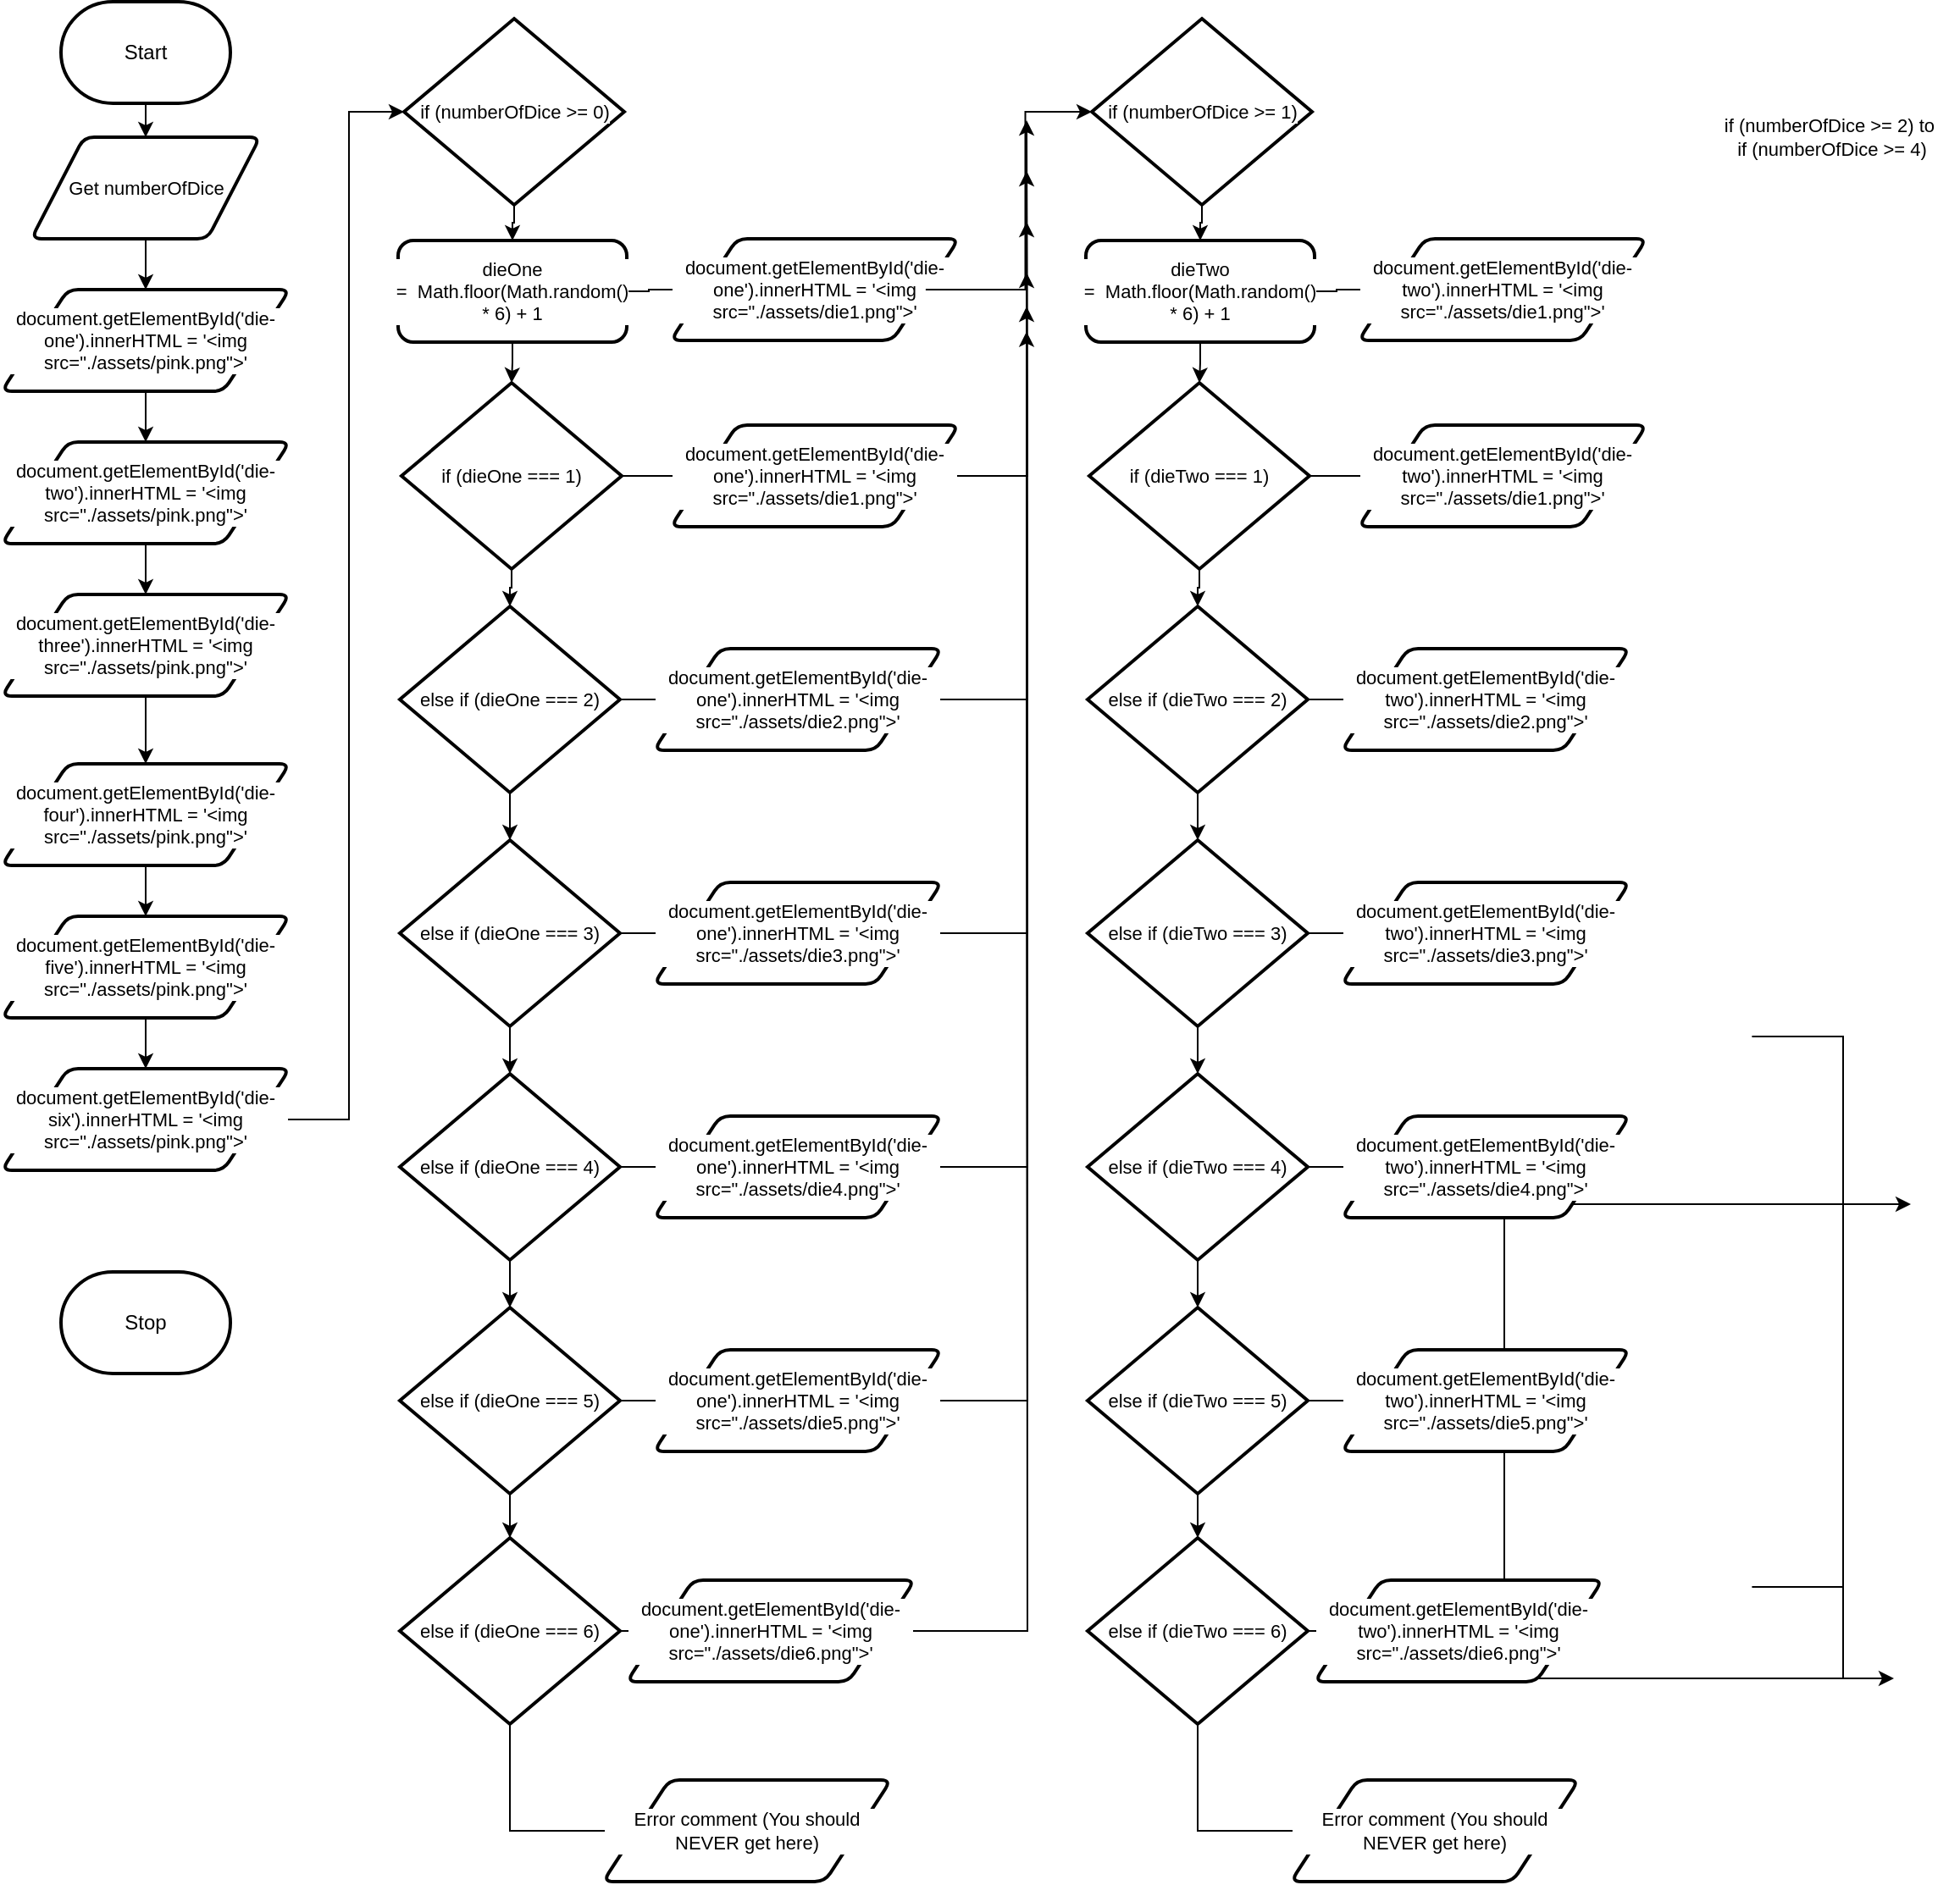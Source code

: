 <mxfile>
    <diagram id="HIP3nbAZw_EuaXWnEj3U" name="Page-1">
        <mxGraphModel dx="1452" dy="561" grid="1" gridSize="10" guides="1" tooltips="1" connect="1" arrows="1" fold="1" page="1" pageScale="1" pageWidth="850" pageHeight="1100" math="0" shadow="0">
            <root>
                <mxCell id="0"/>
                <mxCell id="1" parent="0"/>
                <mxCell id="7" value="" style="edgeStyle=orthogonalEdgeStyle;shape=connector;rounded=0;html=1;strokeColor=default;align=center;verticalAlign=middle;fontFamily=Helvetica;fontSize=11;fontColor=default;labelBackgroundColor=default;endArrow=classic;" parent="1" source="2" target="6" edge="1">
                    <mxGeometry relative="1" as="geometry"/>
                </mxCell>
                <mxCell id="2" value="Start" style="strokeWidth=2;html=1;shape=mxgraph.flowchart.terminator;whiteSpace=wrap;" parent="1" vertex="1">
                    <mxGeometry x="50" y="10" width="100" height="60" as="geometry"/>
                </mxCell>
                <mxCell id="5" value="Stop" style="strokeWidth=2;html=1;shape=mxgraph.flowchart.terminator;whiteSpace=wrap;" parent="1" vertex="1">
                    <mxGeometry x="50" y="760" width="100" height="60" as="geometry"/>
                </mxCell>
                <mxCell id="400" value="" style="edgeStyle=orthogonalEdgeStyle;shape=connector;rounded=0;html=1;strokeColor=default;align=center;verticalAlign=middle;fontFamily=Helvetica;fontSize=11;fontColor=default;labelBackgroundColor=default;endArrow=classic;" edge="1" parent="1" source="6" target="399">
                    <mxGeometry relative="1" as="geometry"/>
                </mxCell>
                <mxCell id="6" value="Get numberOfDice" style="shape=parallelogram;html=1;strokeWidth=2;perimeter=parallelogramPerimeter;whiteSpace=wrap;rounded=1;arcSize=12;size=0.23;fontFamily=Helvetica;fontSize=11;fontColor=default;labelBackgroundColor=default;" parent="1" vertex="1">
                    <mxGeometry x="32.5" y="90" width="135" height="60" as="geometry"/>
                </mxCell>
                <mxCell id="414" value="" style="edgeStyle=orthogonalEdgeStyle;shape=connector;rounded=0;html=1;strokeColor=default;align=center;verticalAlign=middle;fontFamily=Helvetica;fontSize=11;fontColor=default;labelBackgroundColor=default;endArrow=classic;" edge="1" parent="1" source="28" target="413">
                    <mxGeometry relative="1" as="geometry"/>
                </mxCell>
                <mxCell id="429" value="" style="edgeStyle=orthogonalEdgeStyle;shape=connector;rounded=0;html=1;strokeColor=default;align=center;verticalAlign=middle;fontFamily=Helvetica;fontSize=11;fontColor=default;labelBackgroundColor=default;endArrow=classic;" edge="1" parent="1" source="28" target="426">
                    <mxGeometry relative="1" as="geometry"/>
                </mxCell>
                <mxCell id="28" value="dieOne =&amp;nbsp;&amp;nbsp;Math.floor(Math.random() * 6) + 1" style="rounded=1;whiteSpace=wrap;html=1;fontSize=11;strokeWidth=2;labelBackgroundColor=default;" parent="1" vertex="1">
                    <mxGeometry x="249" y="151" width="135" height="60" as="geometry"/>
                </mxCell>
                <mxCell id="313" style="edgeStyle=orthogonalEdgeStyle;shape=connector;rounded=0;html=1;entryX=0.5;entryY=0;entryDx=0;entryDy=0;strokeColor=default;align=center;verticalAlign=middle;fontFamily=Helvetica;fontSize=11;fontColor=default;labelBackgroundColor=default;endArrow=classic;" parent="1" target="322" edge="1">
                    <mxGeometry relative="1" as="geometry">
                        <Array as="points">
                            <mxPoint x="1102" y="491"/>
                            <mxPoint x="1102" y="1000"/>
                            <mxPoint x="902" y="1000"/>
                        </Array>
                        <mxPoint x="1053.2" y="491" as="sourcePoint"/>
                    </mxGeometry>
                </mxCell>
                <mxCell id="315" style="edgeStyle=orthogonalEdgeStyle;shape=connector;rounded=0;html=1;strokeColor=default;align=center;verticalAlign=middle;fontFamily=Helvetica;fontSize=11;fontColor=default;labelBackgroundColor=default;endArrow=classic;entryX=0.5;entryY=0;entryDx=0;entryDy=0;" parent="1" target="322" edge="1">
                    <mxGeometry relative="1" as="geometry">
                        <mxPoint x="1142" y="720" as="targetPoint"/>
                        <Array as="points">
                            <mxPoint x="1102" y="621"/>
                            <mxPoint x="1102" y="1000"/>
                            <mxPoint x="902" y="1000"/>
                        </Array>
                        <mxPoint x="1048.2" y="621" as="sourcePoint"/>
                    </mxGeometry>
                </mxCell>
                <mxCell id="317" style="edgeStyle=orthogonalEdgeStyle;shape=connector;rounded=0;html=1;entryX=0.5;entryY=0;entryDx=0;entryDy=0;strokeColor=default;align=center;verticalAlign=middle;fontFamily=Helvetica;fontSize=11;fontColor=default;labelBackgroundColor=default;endArrow=classic;" parent="1" target="322" edge="1">
                    <mxGeometry relative="1" as="geometry">
                        <Array as="points">
                            <mxPoint x="1102" y="850"/>
                            <mxPoint x="1102" y="1000"/>
                            <mxPoint x="902" y="1000"/>
                        </Array>
                        <mxPoint x="1048.2" y="850" as="sourcePoint"/>
                    </mxGeometry>
                </mxCell>
                <mxCell id="319" style="edgeStyle=orthogonalEdgeStyle;shape=connector;rounded=0;html=1;strokeColor=default;align=center;verticalAlign=middle;fontFamily=Helvetica;fontSize=11;fontColor=default;labelBackgroundColor=default;endArrow=classic;entryX=0.5;entryY=0;entryDx=0;entryDy=0;" parent="1" target="322" edge="1">
                    <mxGeometry relative="1" as="geometry">
                        <mxPoint x="1132" y="1000" as="targetPoint"/>
                        <Array as="points">
                            <mxPoint x="1102" y="946"/>
                            <mxPoint x="1102" y="1000"/>
                            <mxPoint x="902" y="1000"/>
                        </Array>
                        <mxPoint x="1048.2" y="946" as="sourcePoint"/>
                    </mxGeometry>
                </mxCell>
                <mxCell id="425" value="" style="edgeStyle=orthogonalEdgeStyle;shape=connector;rounded=0;html=1;strokeColor=default;align=center;verticalAlign=middle;fontFamily=Helvetica;fontSize=11;fontColor=default;labelBackgroundColor=default;endArrow=classic;" edge="1" parent="1" source="385" target="28">
                    <mxGeometry relative="1" as="geometry"/>
                </mxCell>
                <mxCell id="385" value="if (numberOfDice &amp;gt;= 0)" style="strokeWidth=2;html=1;shape=mxgraph.flowchart.decision;whiteSpace=wrap;fontFamily=Helvetica;fontSize=11;fontColor=default;labelBackgroundColor=default;" vertex="1" parent="1">
                    <mxGeometry x="252.5" y="20" width="130" height="110" as="geometry"/>
                </mxCell>
                <mxCell id="402" value="" style="edgeStyle=orthogonalEdgeStyle;shape=connector;rounded=0;html=1;strokeColor=default;align=center;verticalAlign=middle;fontFamily=Helvetica;fontSize=11;fontColor=default;labelBackgroundColor=default;endArrow=classic;" edge="1" parent="1" source="399" target="401">
                    <mxGeometry relative="1" as="geometry"/>
                </mxCell>
                <mxCell id="399" value="&lt;span style=&quot;color: rgb(0, 0, 0);&quot;&gt;document.getElementById(&#39;die-one&#39;).innerHTML = &#39;&amp;lt;img src=&quot;./assets/pink.png&quot;&amp;gt;&#39;&lt;/span&gt;" style="shape=parallelogram;html=1;strokeWidth=2;perimeter=parallelogramPerimeter;whiteSpace=wrap;rounded=1;arcSize=12;size=0.23;fontFamily=Helvetica;fontSize=11;fontColor=default;labelBackgroundColor=default;" vertex="1" parent="1">
                    <mxGeometry x="15" y="180" width="170" height="60" as="geometry"/>
                </mxCell>
                <mxCell id="404" value="" style="edgeStyle=orthogonalEdgeStyle;shape=connector;rounded=0;html=1;strokeColor=default;align=center;verticalAlign=middle;fontFamily=Helvetica;fontSize=11;fontColor=default;labelBackgroundColor=default;endArrow=classic;" edge="1" parent="1" source="401" target="403">
                    <mxGeometry relative="1" as="geometry"/>
                </mxCell>
                <mxCell id="401" value="&lt;span style=&quot;color: rgb(0, 0, 0);&quot;&gt;document.getElementById(&#39;die-two&#39;).innerHTML = &#39;&amp;lt;img src=&quot;./assets/pink.png&quot;&lt;/span&gt;&lt;span style=&quot;color: rgb(63, 63, 63); scrollbar-color: rgb(226, 226, 226) rgb(251, 251, 251); text-wrap-mode: nowrap; font-family: monospace; font-size: 0px; text-align: start; background-color: rgb(251, 251, 251);&quot;&gt;%3CmxGraphModel%3E%3Croot%3E%3CmxCell%20id%3D%220%22%2F%3E%3CmxCell%20id%3D%221%22%20parent%3D%220%22%2F%3E%3CUserObject%20label%3D%22document.getElementById(&#39;die-one&#39;).innerHTML%20%3D%20&#39;%26amp%3Blt%3Bimg%20src%3D%26quot%3B.%2Fassets%2Fpink.png%26quot%3B%26amp%3Bgt%3B&#39;%22%20id%3D%222%22%3E%3CmxCell%20style%3D%22whiteSpace%3Dwrap%3Bhtml%3D1%3BfontSize%3D11%3BstrokeWidth%3D2%3Brounded%3D1%3BarcSize%3D12%3BlabelBackgroundColor%3Ddefault%3B%22%20vertex%3D%221%22%20parent%3D%221%22%3E%3CmxGeometry%20x%3D%2210%22%20y%3D%22180%22%20width%3D%22180%22%20height%3D%2260%22%20as%3D%22geometry%22%2F%3E%3C%2FmxCell%3E%3C%2FUserObject%3E%3C%2Froot%3E%3C%2FmxGraphModel%3E&lt;/span&gt;&lt;span style=&quot;color: rgb(0, 0, 0);&quot;&gt;&amp;gt;&#39;&lt;/span&gt;" style="shape=parallelogram;html=1;strokeWidth=2;perimeter=parallelogramPerimeter;whiteSpace=wrap;rounded=1;arcSize=12;size=0.23;fontFamily=Helvetica;fontSize=11;fontColor=default;labelBackgroundColor=default;" vertex="1" parent="1">
                    <mxGeometry x="15" y="270" width="170" height="60" as="geometry"/>
                </mxCell>
                <mxCell id="406" value="" style="edgeStyle=orthogonalEdgeStyle;shape=connector;rounded=0;html=1;strokeColor=default;align=center;verticalAlign=middle;fontFamily=Helvetica;fontSize=11;fontColor=default;labelBackgroundColor=default;endArrow=classic;" edge="1" parent="1" source="403" target="405">
                    <mxGeometry relative="1" as="geometry"/>
                </mxCell>
                <mxCell id="403" value="&lt;span style=&quot;color: rgb(0, 0, 0);&quot;&gt;document.getElementById(&#39;die-three&#39;).innerHTML = &#39;&amp;lt;img src=&quot;./assets/pink.png&quot;&lt;/span&gt;&lt;span style=&quot;color: rgb(63, 63, 63); scrollbar-color: rgb(226, 226, 226) rgb(251, 251, 251); text-wrap-mode: nowrap; font-family: monospace; font-size: 0px; text-align: start; background-color: rgb(251, 251, 251);&quot;&gt;%3CmxGraphModel%3E%3Croot%3E%3CmxCell%20id%3D%220%22%2F%3E%3CmxCell%20id%3D%221%22%20parent%3D%220%22%2F%3E%3CUserObject%20label%3D%22document.getElementById(&#39;die-one&#39;).innerHTML%20%3D%20&#39;%26amp%3Blt%3Bimg%20src%3D%26quot%3B.%2Fassets%2Fpink.png%26quot%3B%26amp%3Bgt%3B&#39;%22%20id%3D%222%22%3E%3CmxCell%20style%3D%22whiteSpace%3Dwrap%3Bhtml%3D1%3BfontSize%3D11%3BstrokeWidth%3D2%3Brounded%3D1%3BarcSize%3D12%3BlabelBackgroundColor%3Ddefault%3B%22%20vertex%3D%221%22%20parent%3D%221%22%3E%3CmxGeometry%20x%3D%2210%22%20y%3D%22180%22%20width%3D%22180%22%20height%3D%2260%22%20as%3D%22geometry%22%2F%3E%3C%2FmxCell%3E%3C%2FUserObject%3E%3C%2Froot%3E%3C%2FmxGraphModel%3E&lt;/span&gt;&lt;span style=&quot;color: rgb(0, 0, 0);&quot;&gt;&amp;gt;&#39;&lt;/span&gt;" style="shape=parallelogram;html=1;strokeWidth=2;perimeter=parallelogramPerimeter;whiteSpace=wrap;rounded=1;arcSize=12;size=0.23;fontFamily=Helvetica;fontSize=11;fontColor=default;labelBackgroundColor=default;" vertex="1" parent="1">
                    <mxGeometry x="15" y="360" width="170" height="60" as="geometry"/>
                </mxCell>
                <mxCell id="408" value="" style="edgeStyle=orthogonalEdgeStyle;shape=connector;rounded=0;html=1;strokeColor=default;align=center;verticalAlign=middle;fontFamily=Helvetica;fontSize=11;fontColor=default;labelBackgroundColor=default;endArrow=classic;" edge="1" parent="1" source="405" target="407">
                    <mxGeometry relative="1" as="geometry"/>
                </mxCell>
                <mxCell id="405" value="&lt;span style=&quot;color: rgb(0, 0, 0);&quot;&gt;document.getElementById(&#39;die-four&#39;).innerHTML = &#39;&amp;lt;img src=&quot;./assets/pink.png&quot;&lt;/span&gt;&lt;span style=&quot;color: rgb(63, 63, 63); scrollbar-color: rgb(226, 226, 226) rgb(251, 251, 251); text-wrap-mode: nowrap; font-family: monospace; font-size: 0px; text-align: start; background-color: rgb(251, 251, 251);&quot;&gt;%3CmxGraphModel%3E%3Croot%3E%3CmxCell%20id%3D%220%22%2F%3E%3CmxCell%20id%3D%221%22%20parent%3D%220%22%2F%3E%3CUserObject%20label%3D%22document.getElementById(&#39;die-one&#39;).innerHTML%20%3D%20&#39;%26amp%3Blt%3Bimg%20src%3D%26quot%3B.%2Fassets%2Fpink.png%26quot%3B%26amp%3Bgt%3B&#39;%22%20id%3D%222%22%3E%3CmxCell%20style%3D%22whiteSpace%3Dwrap%3Bhtml%3D1%3BfontSize%3D11%3BstrokeWidth%3D2%3Brounded%3D1%3BarcSize%3D12%3BlabelBackgroundColor%3Ddefault%3B%22%20vertex%3D%221%22%20parent%3D%221%22%3E%3CmxGeometry%20x%3D%2210%22%20y%3D%22180%22%20width%3D%22180%22%20height%3D%2260%22%20as%3D%22geometry%22%2F%3E%3C%2FmxCell%3E%3C%2FUserObject%3E%3C%2Froot%3E%3C%2FmxGraphModel%3E&lt;/span&gt;&lt;span style=&quot;color: rgb(0, 0, 0);&quot;&gt;&amp;gt;&#39;&lt;/span&gt;" style="shape=parallelogram;html=1;strokeWidth=2;perimeter=parallelogramPerimeter;whiteSpace=wrap;rounded=1;arcSize=12;size=0.23;fontFamily=Helvetica;fontSize=11;fontColor=default;labelBackgroundColor=default;" vertex="1" parent="1">
                    <mxGeometry x="15" y="460" width="170" height="60" as="geometry"/>
                </mxCell>
                <mxCell id="410" value="" style="edgeStyle=orthogonalEdgeStyle;shape=connector;rounded=0;html=1;strokeColor=default;align=center;verticalAlign=middle;fontFamily=Helvetica;fontSize=11;fontColor=default;labelBackgroundColor=default;endArrow=classic;" edge="1" parent="1" source="407" target="409">
                    <mxGeometry relative="1" as="geometry"/>
                </mxCell>
                <mxCell id="407" value="&lt;span style=&quot;color: rgb(0, 0, 0);&quot;&gt;document.getElementById(&#39;die-five&#39;).innerHTML = &#39;&amp;lt;img src=&quot;./assets/pink.png&quot;&lt;/span&gt;&lt;span style=&quot;color: rgb(63, 63, 63); scrollbar-color: rgb(226, 226, 226) rgb(251, 251, 251); text-wrap-mode: nowrap; font-family: monospace; font-size: 0px; text-align: start; background-color: rgb(251, 251, 251);&quot;&gt;%3CmxGraphModel%3E%3Croot%3E%3CmxCell%20id%3D%220%22%2F%3E%3CmxCell%20id%3D%221%22%20parent%3D%220%22%2F%3E%3CUserObject%20label%3D%22document.getElementById(&#39;die-one&#39;).innerHTML%20%3D%20&#39;%26amp%3Blt%3Bimg%20src%3D%26quot%3B.%2Fassets%2Fpink.png%26quot%3B%26amp%3Bgt%3B&#39;%22%20id%3D%222%22%3E%3CmxCell%20style%3D%22whiteSpace%3Dwrap%3Bhtml%3D1%3BfontSize%3D11%3BstrokeWidth%3D2%3Brounded%3D1%3BarcSize%3D12%3BlabelBackgroundColor%3Ddefault%3B%22%20vertex%3D%221%22%20parent%3D%221%22%3E%3CmxGeometry%20x%3D%2210%22%20y%3D%22180%22%20width%3D%22180%22%20height%3D%2260%22%20as%3D%22geometry%22%2F%3E%3C%2FmxCell%3E%3C%2FUserObject%3E%3C%2Froot%3E%3C%2FmxGraphModel%3E&lt;/span&gt;&lt;span style=&quot;color: rgb(0, 0, 0);&quot;&gt;&amp;gt;&#39;&lt;/span&gt;" style="shape=parallelogram;html=1;strokeWidth=2;perimeter=parallelogramPerimeter;whiteSpace=wrap;rounded=1;arcSize=12;size=0.23;fontFamily=Helvetica;fontSize=11;fontColor=default;labelBackgroundColor=default;" vertex="1" parent="1">
                    <mxGeometry x="15" y="550" width="170" height="60" as="geometry"/>
                </mxCell>
                <mxCell id="411" value="" style="edgeStyle=orthogonalEdgeStyle;shape=connector;rounded=0;html=1;strokeColor=default;align=center;verticalAlign=middle;fontFamily=Helvetica;fontSize=11;fontColor=default;labelBackgroundColor=default;endArrow=classic;" edge="1" parent="1" source="409" target="385">
                    <mxGeometry relative="1" as="geometry">
                        <Array as="points">
                            <mxPoint x="220" y="670"/>
                            <mxPoint x="220" y="75"/>
                        </Array>
                    </mxGeometry>
                </mxCell>
                <mxCell id="409" value="&lt;span style=&quot;color: rgb(0, 0, 0);&quot;&gt;document.getElementById(&#39;die-six&#39;).innerHTML = &#39;&amp;lt;img src=&quot;./assets/pink.png&quot;&lt;/span&gt;&lt;span style=&quot;color: rgb(63, 63, 63); scrollbar-color: rgb(226, 226, 226) rgb(251, 251, 251); text-wrap-mode: nowrap; font-family: monospace; font-size: 0px; text-align: start; background-color: rgb(251, 251, 251);&quot;&gt;%3CmxGraphModel%3E%3Croot%3E%3CmxCell%20id%3D%220%22%2F%3E%3CmxCell%20id%3D%221%22%20parent%3D%220%22%2F%3E%3CUserObject%20label%3D%22document.getElementById(&#39;die-one&#39;).innerHTML%20%3D%20&#39;%26amp%3Blt%3Bimg%20src%3D%26quot%3B.%2Fassets%2Fpink.png%26quot%3B%26amp%3Bgt%3B&#39;%22%20id%3D%222%22%3E%3CmxCell%20style%3D%22whiteSpace%3Dwrap%3Bhtml%3D1%3BfontSize%3D11%3BstrokeWidth%3D2%3Brounded%3D1%3BarcSize%3D12%3BlabelBackgroundColor%3Ddefault%3B%22%20vertex%3D%221%22%20parent%3D%221%22%3E%3CmxGeometry%20x%3D%2210%22%20y%3D%22180%22%20width%3D%22180%22%20height%3D%2260%22%20as%3D%22geometry%22%2F%3E%3C%2FmxCell%3E%3C%2FUserObject%3E%3C%2Froot%3E%3C%2FmxGraphModel%3E&lt;/span&gt;&lt;span style=&quot;color: rgb(0, 0, 0);&quot;&gt;&amp;gt;&#39;&lt;/span&gt;" style="shape=parallelogram;html=1;strokeWidth=2;perimeter=parallelogramPerimeter;whiteSpace=wrap;rounded=1;arcSize=12;size=0.23;fontFamily=Helvetica;fontSize=11;fontColor=default;labelBackgroundColor=default;" vertex="1" parent="1">
                    <mxGeometry x="15" y="640" width="170" height="60" as="geometry"/>
                </mxCell>
                <mxCell id="416" value="" style="edgeStyle=orthogonalEdgeStyle;shape=connector;rounded=0;html=1;strokeColor=default;align=center;verticalAlign=middle;fontFamily=Helvetica;fontSize=11;fontColor=default;labelBackgroundColor=default;endArrow=classic;" edge="1" parent="1" source="413" target="415">
                    <mxGeometry relative="1" as="geometry"/>
                </mxCell>
                <mxCell id="431" value="" style="edgeStyle=orthogonalEdgeStyle;shape=connector;rounded=0;html=1;strokeColor=default;align=center;verticalAlign=middle;fontFamily=Helvetica;fontSize=11;fontColor=default;labelBackgroundColor=default;endArrow=classic;" edge="1" parent="1" source="413" target="430">
                    <mxGeometry relative="1" as="geometry"/>
                </mxCell>
                <mxCell id="413" value="if (dieOne === 1)" style="strokeWidth=2;html=1;shape=mxgraph.flowchart.decision;whiteSpace=wrap;fontFamily=Helvetica;fontSize=11;fontColor=default;labelBackgroundColor=default;" vertex="1" parent="1">
                    <mxGeometry x="251" y="235" width="130" height="110" as="geometry"/>
                </mxCell>
                <mxCell id="418" value="" style="edgeStyle=orthogonalEdgeStyle;shape=connector;rounded=0;html=1;strokeColor=default;align=center;verticalAlign=middle;fontFamily=Helvetica;fontSize=11;fontColor=default;labelBackgroundColor=default;endArrow=classic;" edge="1" parent="1" source="415" target="417">
                    <mxGeometry relative="1" as="geometry"/>
                </mxCell>
                <mxCell id="433" value="" style="edgeStyle=orthogonalEdgeStyle;shape=connector;rounded=0;html=1;strokeColor=default;align=center;verticalAlign=middle;fontFamily=Helvetica;fontSize=11;fontColor=default;labelBackgroundColor=default;endArrow=classic;" edge="1" parent="1" source="415" target="432">
                    <mxGeometry relative="1" as="geometry"/>
                </mxCell>
                <mxCell id="415" value="else if (dieOne === 2)" style="strokeWidth=2;html=1;shape=mxgraph.flowchart.decision;whiteSpace=wrap;fontFamily=Helvetica;fontSize=11;fontColor=default;labelBackgroundColor=default;" vertex="1" parent="1">
                    <mxGeometry x="250" y="367" width="130" height="110" as="geometry"/>
                </mxCell>
                <mxCell id="420" value="" style="edgeStyle=orthogonalEdgeStyle;shape=connector;rounded=0;html=1;strokeColor=default;align=center;verticalAlign=middle;fontFamily=Helvetica;fontSize=11;fontColor=default;labelBackgroundColor=default;endArrow=classic;" edge="1" parent="1" source="417" target="419">
                    <mxGeometry relative="1" as="geometry"/>
                </mxCell>
                <mxCell id="435" value="" style="edgeStyle=orthogonalEdgeStyle;shape=connector;rounded=0;html=1;strokeColor=default;align=center;verticalAlign=middle;fontFamily=Helvetica;fontSize=11;fontColor=default;labelBackgroundColor=default;endArrow=classic;" edge="1" parent="1" source="417" target="434">
                    <mxGeometry relative="1" as="geometry"/>
                </mxCell>
                <mxCell id="417" value="else if (dieOne === 3)" style="strokeWidth=2;html=1;shape=mxgraph.flowchart.decision;whiteSpace=wrap;fontFamily=Helvetica;fontSize=11;fontColor=default;labelBackgroundColor=default;" vertex="1" parent="1">
                    <mxGeometry x="250" y="505" width="130" height="110" as="geometry"/>
                </mxCell>
                <mxCell id="422" value="" style="edgeStyle=orthogonalEdgeStyle;shape=connector;rounded=0;html=1;strokeColor=default;align=center;verticalAlign=middle;fontFamily=Helvetica;fontSize=11;fontColor=default;labelBackgroundColor=default;endArrow=classic;" edge="1" parent="1" source="419" target="421">
                    <mxGeometry relative="1" as="geometry"/>
                </mxCell>
                <mxCell id="438" value="" style="edgeStyle=orthogonalEdgeStyle;shape=connector;rounded=0;html=1;strokeColor=default;align=center;verticalAlign=middle;fontFamily=Helvetica;fontSize=11;fontColor=default;labelBackgroundColor=default;endArrow=classic;" edge="1" parent="1" source="419" target="436">
                    <mxGeometry relative="1" as="geometry"/>
                </mxCell>
                <mxCell id="419" value="else if (dieOne === 4)" style="strokeWidth=2;html=1;shape=mxgraph.flowchart.decision;whiteSpace=wrap;fontFamily=Helvetica;fontSize=11;fontColor=default;labelBackgroundColor=default;" vertex="1" parent="1">
                    <mxGeometry x="250" y="643" width="130" height="110" as="geometry"/>
                </mxCell>
                <mxCell id="424" value="" style="edgeStyle=orthogonalEdgeStyle;shape=connector;rounded=0;html=1;strokeColor=default;align=center;verticalAlign=middle;fontFamily=Helvetica;fontSize=11;fontColor=default;labelBackgroundColor=default;endArrow=classic;" edge="1" parent="1" source="421" target="423">
                    <mxGeometry relative="1" as="geometry"/>
                </mxCell>
                <mxCell id="440" value="" style="edgeStyle=orthogonalEdgeStyle;shape=connector;rounded=0;html=1;strokeColor=default;align=center;verticalAlign=middle;fontFamily=Helvetica;fontSize=11;fontColor=default;labelBackgroundColor=default;endArrow=classic;" edge="1" parent="1" source="421" target="439">
                    <mxGeometry relative="1" as="geometry"/>
                </mxCell>
                <mxCell id="421" value="else if (dieOne === 5)" style="strokeWidth=2;html=1;shape=mxgraph.flowchart.decision;whiteSpace=wrap;fontFamily=Helvetica;fontSize=11;fontColor=default;labelBackgroundColor=default;" vertex="1" parent="1">
                    <mxGeometry x="250" y="781" width="130" height="110" as="geometry"/>
                </mxCell>
                <mxCell id="442" value="" style="edgeStyle=orthogonalEdgeStyle;shape=connector;rounded=0;html=1;strokeColor=default;align=center;verticalAlign=middle;fontFamily=Helvetica;fontSize=11;fontColor=default;labelBackgroundColor=default;endArrow=classic;" edge="1" parent="1" source="423" target="441">
                    <mxGeometry relative="1" as="geometry"/>
                </mxCell>
                <mxCell id="445" style="edgeStyle=orthogonalEdgeStyle;shape=connector;rounded=0;html=1;strokeColor=default;align=center;verticalAlign=middle;fontFamily=Helvetica;fontSize=11;fontColor=default;labelBackgroundColor=default;endArrow=classic;exitX=0.5;exitY=1;exitDx=0;exitDy=0;exitPerimeter=0;" edge="1" parent="1" source="423" target="443">
                    <mxGeometry relative="1" as="geometry">
                        <mxPoint x="350" y="1100" as="targetPoint"/>
                        <mxPoint x="270" y="1027" as="sourcePoint"/>
                        <Array as="points">
                            <mxPoint x="315" y="1090"/>
                        </Array>
                    </mxGeometry>
                </mxCell>
                <mxCell id="423" value="else if (dieOne === 6)" style="strokeWidth=2;html=1;shape=mxgraph.flowchart.decision;whiteSpace=wrap;fontFamily=Helvetica;fontSize=11;fontColor=default;labelBackgroundColor=default;" vertex="1" parent="1">
                    <mxGeometry x="250" y="917" width="130" height="110" as="geometry"/>
                </mxCell>
                <mxCell id="426" value="&lt;span style=&quot;color: rgb(0, 0, 0);&quot;&gt;document.getElementById(&#39;die-one&#39;).innerHTML = &#39;&amp;lt;img src=&quot;./assets/die1.png&quot;&amp;gt;&#39;&lt;/span&gt;" style="shape=parallelogram;html=1;strokeWidth=2;perimeter=parallelogramPerimeter;whiteSpace=wrap;rounded=1;arcSize=12;size=0.23;fontFamily=Helvetica;fontSize=11;fontColor=default;labelBackgroundColor=default;" vertex="1" parent="1">
                    <mxGeometry x="410" y="150" width="170" height="60" as="geometry"/>
                </mxCell>
                <mxCell id="492" style="edgeStyle=orthogonalEdgeStyle;shape=connector;rounded=0;html=1;strokeColor=default;align=center;verticalAlign=middle;fontFamily=Helvetica;fontSize=11;fontColor=default;labelBackgroundColor=default;endArrow=classic;" edge="1" parent="1" source="430">
                    <mxGeometry relative="1" as="geometry">
                        <mxPoint x="620" y="80" as="targetPoint"/>
                    </mxGeometry>
                </mxCell>
                <mxCell id="430" value="&lt;span style=&quot;color: rgb(0, 0, 0);&quot;&gt;document.getElementById(&#39;die-one&#39;).innerHTML = &#39;&amp;lt;img src=&quot;./assets/die1.png&quot;&amp;gt;&#39;&lt;/span&gt;" style="shape=parallelogram;html=1;strokeWidth=2;perimeter=parallelogramPerimeter;whiteSpace=wrap;rounded=1;arcSize=12;size=0.23;fontFamily=Helvetica;fontSize=11;fontColor=default;labelBackgroundColor=default;" vertex="1" parent="1">
                    <mxGeometry x="410" y="260" width="170" height="60" as="geometry"/>
                </mxCell>
                <mxCell id="493" style="edgeStyle=orthogonalEdgeStyle;shape=connector;rounded=0;html=1;strokeColor=default;align=center;verticalAlign=middle;fontFamily=Helvetica;fontSize=11;fontColor=default;labelBackgroundColor=default;endArrow=classic;" edge="1" parent="1" source="432">
                    <mxGeometry relative="1" as="geometry">
                        <mxPoint x="620" y="110" as="targetPoint"/>
                    </mxGeometry>
                </mxCell>
                <mxCell id="432" value="&lt;span style=&quot;color: rgb(0, 0, 0);&quot;&gt;document.getElementById(&#39;die-one&#39;).innerHTML = &#39;&amp;lt;img src=&quot;./assets/die2.png&quot;&amp;gt;&#39;&lt;/span&gt;" style="shape=parallelogram;html=1;strokeWidth=2;perimeter=parallelogramPerimeter;whiteSpace=wrap;rounded=1;arcSize=12;size=0.23;fontFamily=Helvetica;fontSize=11;fontColor=default;labelBackgroundColor=default;" vertex="1" parent="1">
                    <mxGeometry x="400" y="392" width="170" height="60" as="geometry"/>
                </mxCell>
                <mxCell id="494" style="edgeStyle=orthogonalEdgeStyle;shape=connector;rounded=0;html=1;strokeColor=default;align=center;verticalAlign=middle;fontFamily=Helvetica;fontSize=11;fontColor=default;labelBackgroundColor=default;endArrow=classic;" edge="1" parent="1" source="434">
                    <mxGeometry relative="1" as="geometry">
                        <mxPoint x="620" y="140" as="targetPoint"/>
                    </mxGeometry>
                </mxCell>
                <mxCell id="434" value="&lt;span style=&quot;color: rgb(0, 0, 0);&quot;&gt;document.getElementById(&#39;die-one&#39;).innerHTML = &#39;&amp;lt;img src=&quot;./assets/die3.png&quot;&amp;gt;&#39;&lt;/span&gt;" style="shape=parallelogram;html=1;strokeWidth=2;perimeter=parallelogramPerimeter;whiteSpace=wrap;rounded=1;arcSize=12;size=0.23;fontFamily=Helvetica;fontSize=11;fontColor=default;labelBackgroundColor=default;" vertex="1" parent="1">
                    <mxGeometry x="400" y="530" width="170" height="60" as="geometry"/>
                </mxCell>
                <mxCell id="495" style="edgeStyle=orthogonalEdgeStyle;shape=connector;rounded=0;html=1;strokeColor=default;align=center;verticalAlign=middle;fontFamily=Helvetica;fontSize=11;fontColor=default;labelBackgroundColor=default;endArrow=classic;" edge="1" parent="1" source="436">
                    <mxGeometry relative="1" as="geometry">
                        <mxPoint x="620" y="170" as="targetPoint"/>
                    </mxGeometry>
                </mxCell>
                <mxCell id="436" value="&lt;span style=&quot;color: rgb(0, 0, 0);&quot;&gt;document.getElementById(&#39;die-one&#39;).innerHTML = &#39;&amp;lt;img src=&quot;./assets/die4.png&quot;&amp;gt;&#39;&lt;/span&gt;" style="shape=parallelogram;html=1;strokeWidth=2;perimeter=parallelogramPerimeter;whiteSpace=wrap;rounded=1;arcSize=12;size=0.23;fontFamily=Helvetica;fontSize=11;fontColor=default;labelBackgroundColor=default;" vertex="1" parent="1">
                    <mxGeometry x="400" y="668" width="170" height="60" as="geometry"/>
                </mxCell>
                <mxCell id="496" style="edgeStyle=orthogonalEdgeStyle;shape=connector;rounded=0;html=1;strokeColor=default;align=center;verticalAlign=middle;fontFamily=Helvetica;fontSize=11;fontColor=default;labelBackgroundColor=default;endArrow=classic;" edge="1" parent="1" source="439">
                    <mxGeometry relative="1" as="geometry">
                        <mxPoint x="620" y="190" as="targetPoint"/>
                    </mxGeometry>
                </mxCell>
                <mxCell id="439" value="&lt;span style=&quot;color: rgb(0, 0, 0);&quot;&gt;document.getElementById(&#39;die-one&#39;).innerHTML = &#39;&amp;lt;img src=&quot;./assets/die5.png&quot;&amp;gt;&#39;&lt;/span&gt;" style="shape=parallelogram;html=1;strokeWidth=2;perimeter=parallelogramPerimeter;whiteSpace=wrap;rounded=1;arcSize=12;size=0.23;fontFamily=Helvetica;fontSize=11;fontColor=default;labelBackgroundColor=default;" vertex="1" parent="1">
                    <mxGeometry x="400" y="806" width="170" height="60" as="geometry"/>
                </mxCell>
                <mxCell id="497" style="edgeStyle=orthogonalEdgeStyle;shape=connector;rounded=0;html=1;strokeColor=default;align=center;verticalAlign=middle;fontFamily=Helvetica;fontSize=11;fontColor=default;labelBackgroundColor=default;endArrow=classic;" edge="1" parent="1" source="441">
                    <mxGeometry relative="1" as="geometry">
                        <mxPoint x="620" y="204.807" as="targetPoint"/>
                    </mxGeometry>
                </mxCell>
                <mxCell id="441" value="&lt;span style=&quot;color: rgb(0, 0, 0);&quot;&gt;document.getElementById(&#39;die-one&#39;).innerHTML = &#39;&amp;lt;img src=&quot;./assets/die6.png&quot;&amp;gt;&#39;&lt;/span&gt;" style="shape=parallelogram;html=1;strokeWidth=2;perimeter=parallelogramPerimeter;whiteSpace=wrap;rounded=1;arcSize=12;size=0.23;fontFamily=Helvetica;fontSize=11;fontColor=default;labelBackgroundColor=default;" vertex="1" parent="1">
                    <mxGeometry x="384" y="942" width="170" height="60" as="geometry"/>
                </mxCell>
                <mxCell id="443" value="Error comment (You should NEVER get here)" style="shape=parallelogram;html=1;strokeWidth=2;perimeter=parallelogramPerimeter;whiteSpace=wrap;rounded=1;arcSize=12;size=0.23;fontFamily=Helvetica;fontSize=11;fontColor=default;labelBackgroundColor=default;" vertex="1" parent="1">
                    <mxGeometry x="370" y="1060" width="170" height="60" as="geometry"/>
                </mxCell>
                <mxCell id="446" value="" style="edgeStyle=orthogonalEdgeStyle;shape=connector;rounded=0;html=1;strokeColor=default;align=center;verticalAlign=middle;fontFamily=Helvetica;fontSize=11;fontColor=default;labelBackgroundColor=default;endArrow=classic;" edge="1" parent="1" source="448" target="453">
                    <mxGeometry relative="1" as="geometry"/>
                </mxCell>
                <mxCell id="447" value="" style="edgeStyle=orthogonalEdgeStyle;shape=connector;rounded=0;html=1;strokeColor=default;align=center;verticalAlign=middle;fontFamily=Helvetica;fontSize=11;fontColor=default;labelBackgroundColor=default;endArrow=classic;" edge="1" parent="1" source="448" target="469">
                    <mxGeometry relative="1" as="geometry"/>
                </mxCell>
                <mxCell id="448" value="dieTwo =&amp;nbsp;&amp;nbsp;Math.floor(Math.random() * 6) + 1" style="rounded=1;whiteSpace=wrap;html=1;fontSize=11;strokeWidth=2;labelBackgroundColor=default;" vertex="1" parent="1">
                    <mxGeometry x="655" y="151" width="135" height="60" as="geometry"/>
                </mxCell>
                <mxCell id="449" value="" style="edgeStyle=orthogonalEdgeStyle;shape=connector;rounded=0;html=1;strokeColor=default;align=center;verticalAlign=middle;fontFamily=Helvetica;fontSize=11;fontColor=default;labelBackgroundColor=default;endArrow=classic;" edge="1" parent="1" source="450" target="448">
                    <mxGeometry relative="1" as="geometry"/>
                </mxCell>
                <mxCell id="450" value="if (numberOfDice &amp;gt;= 1)" style="strokeWidth=2;html=1;shape=mxgraph.flowchart.decision;whiteSpace=wrap;fontFamily=Helvetica;fontSize=11;fontColor=default;labelBackgroundColor=default;" vertex="1" parent="1">
                    <mxGeometry x="658.5" y="20" width="130" height="110" as="geometry"/>
                </mxCell>
                <mxCell id="451" value="" style="edgeStyle=orthogonalEdgeStyle;shape=connector;rounded=0;html=1;strokeColor=default;align=center;verticalAlign=middle;fontFamily=Helvetica;fontSize=11;fontColor=default;labelBackgroundColor=default;endArrow=classic;" edge="1" parent="1" source="453" target="456">
                    <mxGeometry relative="1" as="geometry"/>
                </mxCell>
                <mxCell id="452" value="" style="edgeStyle=orthogonalEdgeStyle;shape=connector;rounded=0;html=1;strokeColor=default;align=center;verticalAlign=middle;fontFamily=Helvetica;fontSize=11;fontColor=default;labelBackgroundColor=default;endArrow=classic;" edge="1" parent="1" source="453" target="470">
                    <mxGeometry relative="1" as="geometry"/>
                </mxCell>
                <mxCell id="453" value="if (&lt;span style=&quot;color: rgb(0, 0, 0);&quot;&gt;dieTwo&lt;/span&gt;&amp;nbsp;=== 1)" style="strokeWidth=2;html=1;shape=mxgraph.flowchart.decision;whiteSpace=wrap;fontFamily=Helvetica;fontSize=11;fontColor=default;labelBackgroundColor=default;" vertex="1" parent="1">
                    <mxGeometry x="657" y="235" width="130" height="110" as="geometry"/>
                </mxCell>
                <mxCell id="454" value="" style="edgeStyle=orthogonalEdgeStyle;shape=connector;rounded=0;html=1;strokeColor=default;align=center;verticalAlign=middle;fontFamily=Helvetica;fontSize=11;fontColor=default;labelBackgroundColor=default;endArrow=classic;" edge="1" parent="1" source="456" target="459">
                    <mxGeometry relative="1" as="geometry"/>
                </mxCell>
                <mxCell id="455" value="" style="edgeStyle=orthogonalEdgeStyle;shape=connector;rounded=0;html=1;strokeColor=default;align=center;verticalAlign=middle;fontFamily=Helvetica;fontSize=11;fontColor=default;labelBackgroundColor=default;endArrow=classic;" edge="1" parent="1" source="456" target="471">
                    <mxGeometry relative="1" as="geometry"/>
                </mxCell>
                <mxCell id="456" value="else if (&lt;span style=&quot;color: rgb(0, 0, 0);&quot;&gt;dieTwo&lt;/span&gt;&amp;nbsp;=== 2)" style="strokeWidth=2;html=1;shape=mxgraph.flowchart.decision;whiteSpace=wrap;fontFamily=Helvetica;fontSize=11;fontColor=default;labelBackgroundColor=default;" vertex="1" parent="1">
                    <mxGeometry x="656" y="367" width="130" height="110" as="geometry"/>
                </mxCell>
                <mxCell id="457" value="" style="edgeStyle=orthogonalEdgeStyle;shape=connector;rounded=0;html=1;strokeColor=default;align=center;verticalAlign=middle;fontFamily=Helvetica;fontSize=11;fontColor=default;labelBackgroundColor=default;endArrow=classic;" edge="1" parent="1" source="459" target="462">
                    <mxGeometry relative="1" as="geometry"/>
                </mxCell>
                <mxCell id="458" value="" style="edgeStyle=orthogonalEdgeStyle;shape=connector;rounded=0;html=1;strokeColor=default;align=center;verticalAlign=middle;fontFamily=Helvetica;fontSize=11;fontColor=default;labelBackgroundColor=default;endArrow=classic;" edge="1" parent="1" source="459" target="472">
                    <mxGeometry relative="1" as="geometry"/>
                </mxCell>
                <mxCell id="459" value="else if (&lt;span style=&quot;color: rgb(0, 0, 0);&quot;&gt;dieTwo&lt;/span&gt;&amp;nbsp;=== 3)" style="strokeWidth=2;html=1;shape=mxgraph.flowchart.decision;whiteSpace=wrap;fontFamily=Helvetica;fontSize=11;fontColor=default;labelBackgroundColor=default;" vertex="1" parent="1">
                    <mxGeometry x="656" y="505" width="130" height="110" as="geometry"/>
                </mxCell>
                <mxCell id="460" value="" style="edgeStyle=orthogonalEdgeStyle;shape=connector;rounded=0;html=1;strokeColor=default;align=center;verticalAlign=middle;fontFamily=Helvetica;fontSize=11;fontColor=default;labelBackgroundColor=default;endArrow=classic;" edge="1" parent="1" source="462" target="465">
                    <mxGeometry relative="1" as="geometry"/>
                </mxCell>
                <mxCell id="461" value="" style="edgeStyle=orthogonalEdgeStyle;shape=connector;rounded=0;html=1;strokeColor=default;align=center;verticalAlign=middle;fontFamily=Helvetica;fontSize=11;fontColor=default;labelBackgroundColor=default;endArrow=classic;" edge="1" parent="1" source="462" target="473">
                    <mxGeometry relative="1" as="geometry"/>
                </mxCell>
                <mxCell id="462" value="else if (&lt;span style=&quot;color: rgb(0, 0, 0);&quot;&gt;dieTwo&lt;/span&gt;&amp;nbsp;=== 4)" style="strokeWidth=2;html=1;shape=mxgraph.flowchart.decision;whiteSpace=wrap;fontFamily=Helvetica;fontSize=11;fontColor=default;labelBackgroundColor=default;" vertex="1" parent="1">
                    <mxGeometry x="656" y="643" width="130" height="110" as="geometry"/>
                </mxCell>
                <mxCell id="463" value="" style="edgeStyle=orthogonalEdgeStyle;shape=connector;rounded=0;html=1;strokeColor=default;align=center;verticalAlign=middle;fontFamily=Helvetica;fontSize=11;fontColor=default;labelBackgroundColor=default;endArrow=classic;" edge="1" parent="1" source="465" target="468">
                    <mxGeometry relative="1" as="geometry"/>
                </mxCell>
                <mxCell id="464" value="" style="edgeStyle=orthogonalEdgeStyle;shape=connector;rounded=0;html=1;strokeColor=default;align=center;verticalAlign=middle;fontFamily=Helvetica;fontSize=11;fontColor=default;labelBackgroundColor=default;endArrow=classic;" edge="1" parent="1" source="465" target="474">
                    <mxGeometry relative="1" as="geometry"/>
                </mxCell>
                <mxCell id="465" value="else if (&lt;span style=&quot;color: rgb(0, 0, 0);&quot;&gt;dieTwo&lt;/span&gt;&amp;nbsp;=== 5)" style="strokeWidth=2;html=1;shape=mxgraph.flowchart.decision;whiteSpace=wrap;fontFamily=Helvetica;fontSize=11;fontColor=default;labelBackgroundColor=default;" vertex="1" parent="1">
                    <mxGeometry x="656" y="781" width="130" height="110" as="geometry"/>
                </mxCell>
                <mxCell id="466" value="" style="edgeStyle=orthogonalEdgeStyle;shape=connector;rounded=0;html=1;strokeColor=default;align=center;verticalAlign=middle;fontFamily=Helvetica;fontSize=11;fontColor=default;labelBackgroundColor=default;endArrow=classic;" edge="1" parent="1" source="468" target="475">
                    <mxGeometry relative="1" as="geometry"/>
                </mxCell>
                <mxCell id="467" style="edgeStyle=orthogonalEdgeStyle;shape=connector;rounded=0;html=1;strokeColor=default;align=center;verticalAlign=middle;fontFamily=Helvetica;fontSize=11;fontColor=default;labelBackgroundColor=default;endArrow=classic;exitX=0.5;exitY=1;exitDx=0;exitDy=0;exitPerimeter=0;" edge="1" parent="1" source="468" target="476">
                    <mxGeometry relative="1" as="geometry">
                        <mxPoint x="756" y="1100" as="targetPoint"/>
                        <mxPoint x="676" y="1027" as="sourcePoint"/>
                        <Array as="points">
                            <mxPoint x="721" y="1090"/>
                        </Array>
                    </mxGeometry>
                </mxCell>
                <mxCell id="468" value="else if (&lt;span style=&quot;color: rgb(0, 0, 0);&quot;&gt;dieTwo&lt;/span&gt;&amp;nbsp;=== 6)" style="strokeWidth=2;html=1;shape=mxgraph.flowchart.decision;whiteSpace=wrap;fontFamily=Helvetica;fontSize=11;fontColor=default;labelBackgroundColor=default;" vertex="1" parent="1">
                    <mxGeometry x="656" y="917" width="130" height="110" as="geometry"/>
                </mxCell>
                <mxCell id="469" value="&lt;span style=&quot;color: rgb(0, 0, 0);&quot;&gt;document.getElementById(&#39;die-two&#39;).innerHTML = &#39;&amp;lt;img src=&quot;./assets/die1.png&quot;&amp;gt;&#39;&lt;/span&gt;" style="shape=parallelogram;html=1;strokeWidth=2;perimeter=parallelogramPerimeter;whiteSpace=wrap;rounded=1;arcSize=12;size=0.23;fontFamily=Helvetica;fontSize=11;fontColor=default;labelBackgroundColor=default;" vertex="1" parent="1">
                    <mxGeometry x="816" y="150" width="170" height="60" as="geometry"/>
                </mxCell>
                <mxCell id="470" value="&lt;span style=&quot;color: rgb(0, 0, 0);&quot;&gt;document.getElementById(&#39;die-two&#39;).innerHTML = &#39;&amp;lt;img src=&quot;./assets/die1.png&quot;&amp;gt;&#39;&lt;/span&gt;" style="shape=parallelogram;html=1;strokeWidth=2;perimeter=parallelogramPerimeter;whiteSpace=wrap;rounded=1;arcSize=12;size=0.23;fontFamily=Helvetica;fontSize=11;fontColor=default;labelBackgroundColor=default;" vertex="1" parent="1">
                    <mxGeometry x="816" y="260" width="170" height="60" as="geometry"/>
                </mxCell>
                <mxCell id="471" value="&lt;span style=&quot;color: rgb(0, 0, 0);&quot;&gt;document.getElementById(&#39;die-two&#39;).innerHTML = &#39;&amp;lt;img src=&quot;./assets/die2.png&quot;&amp;gt;&#39;&lt;/span&gt;" style="shape=parallelogram;html=1;strokeWidth=2;perimeter=parallelogramPerimeter;whiteSpace=wrap;rounded=1;arcSize=12;size=0.23;fontFamily=Helvetica;fontSize=11;fontColor=default;labelBackgroundColor=default;" vertex="1" parent="1">
                    <mxGeometry x="806" y="392" width="170" height="60" as="geometry"/>
                </mxCell>
                <mxCell id="472" value="&lt;span style=&quot;color: rgb(0, 0, 0);&quot;&gt;document.getElementById(&#39;die-two&#39;).innerHTML = &#39;&amp;lt;img src=&quot;./assets/die3.png&quot;&amp;gt;&#39;&lt;/span&gt;" style="shape=parallelogram;html=1;strokeWidth=2;perimeter=parallelogramPerimeter;whiteSpace=wrap;rounded=1;arcSize=12;size=0.23;fontFamily=Helvetica;fontSize=11;fontColor=default;labelBackgroundColor=default;" vertex="1" parent="1">
                    <mxGeometry x="806" y="530" width="170" height="60" as="geometry"/>
                </mxCell>
                <mxCell id="473" value="&lt;span style=&quot;color: rgb(0, 0, 0);&quot;&gt;document.getElementById(&#39;die-two&#39;).innerHTML = &#39;&amp;lt;img src=&quot;./assets/die4.png&quot;&amp;gt;&#39;&lt;/span&gt;" style="shape=parallelogram;html=1;strokeWidth=2;perimeter=parallelogramPerimeter;whiteSpace=wrap;rounded=1;arcSize=12;size=0.23;fontFamily=Helvetica;fontSize=11;fontColor=default;labelBackgroundColor=default;" vertex="1" parent="1">
                    <mxGeometry x="806" y="668" width="170" height="60" as="geometry"/>
                </mxCell>
                <mxCell id="474" value="&lt;span style=&quot;color: rgb(0, 0, 0);&quot;&gt;document.getElementById(&#39;die-two&#39;).innerHTML = &#39;&amp;lt;img src=&quot;./assets/die5.png&quot;&amp;gt;&#39;&lt;/span&gt;" style="shape=parallelogram;html=1;strokeWidth=2;perimeter=parallelogramPerimeter;whiteSpace=wrap;rounded=1;arcSize=12;size=0.23;fontFamily=Helvetica;fontSize=11;fontColor=default;labelBackgroundColor=default;" vertex="1" parent="1">
                    <mxGeometry x="806" y="806" width="170" height="60" as="geometry"/>
                </mxCell>
                <mxCell id="475" value="&lt;span style=&quot;color: rgb(0, 0, 0);&quot;&gt;document.getElementById(&#39;die-two&#39;).innerHTML = &#39;&amp;lt;img src=&quot;./assets/die6.png&quot;&amp;gt;&#39;&lt;/span&gt;" style="shape=parallelogram;html=1;strokeWidth=2;perimeter=parallelogramPerimeter;whiteSpace=wrap;rounded=1;arcSize=12;size=0.23;fontFamily=Helvetica;fontSize=11;fontColor=default;labelBackgroundColor=default;" vertex="1" parent="1">
                    <mxGeometry x="790" y="942" width="170" height="60" as="geometry"/>
                </mxCell>
                <mxCell id="476" value="Error comment (You should NEVER get here)" style="shape=parallelogram;html=1;strokeWidth=2;perimeter=parallelogramPerimeter;whiteSpace=wrap;rounded=1;arcSize=12;size=0.23;fontFamily=Helvetica;fontSize=11;fontColor=default;labelBackgroundColor=default;" vertex="1" parent="1">
                    <mxGeometry x="776" y="1060" width="170" height="60" as="geometry"/>
                </mxCell>
                <mxCell id="491" style="edgeStyle=orthogonalEdgeStyle;shape=connector;rounded=0;html=1;entryX=0;entryY=0.5;entryDx=0;entryDy=0;entryPerimeter=0;strokeColor=default;align=center;verticalAlign=middle;fontFamily=Helvetica;fontSize=11;fontColor=default;labelBackgroundColor=default;endArrow=classic;" edge="1" parent="1" source="426" target="450">
                    <mxGeometry relative="1" as="geometry"/>
                </mxCell>
                <mxCell id="498" value="&lt;span style=&quot;color: rgb(0, 0, 0); text-wrap-mode: wrap;&quot;&gt;if (numberOfDice &amp;gt;= 2) to&amp;nbsp;&lt;/span&gt;&lt;div&gt;&lt;span style=&quot;color: rgb(0, 0, 0); text-wrap-mode: wrap;&quot;&gt;if (numberOfDice &amp;gt;= 4)&lt;/span&gt;&lt;/div&gt;" style="text;html=1;align=center;verticalAlign=middle;resizable=0;points=[];autosize=1;strokeColor=none;fillColor=none;fontFamily=Helvetica;fontSize=11;fontColor=default;labelBackgroundColor=default;" vertex="1" parent="1">
                    <mxGeometry x="1020" y="70" width="150" height="40" as="geometry"/>
                </mxCell>
            </root>
        </mxGraphModel>
    </diagram>
</mxfile>